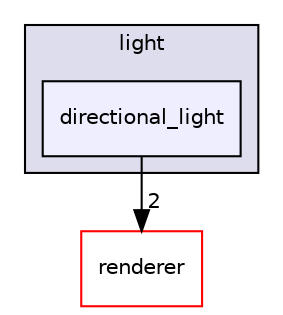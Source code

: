 digraph "C:/Users/jonas_l6e3q/Desktop/GraphicEngine/Src/scene/light/directional_light" {
  bgcolor=transparent;
  compound=true
  node [ fontsize="10", fontname="Helvetica"];
  edge [ labelfontsize="10", labelfontname="Helvetica"];
  subgraph clusterdir_304cee0d91ef55ef513181981b3dcb04 {
    graph [ bgcolor="#ddddee", pencolor="black", label="light" fontname="Helvetica", fontsize="10", URL="dir_304cee0d91ef55ef513181981b3dcb04.html"]
  dir_07764d5c3cae026b07fa6e63e8ad29fc [shape=box, label="directional_light", style="filled", fillcolor="#eeeeff", pencolor="black", URL="dir_07764d5c3cae026b07fa6e63e8ad29fc.html"];
  }
  dir_110bf15beb781d7cd423359a55b6cfac [shape=box label="renderer" color="red" URL="dir_110bf15beb781d7cd423359a55b6cfac.html"];
  dir_07764d5c3cae026b07fa6e63e8ad29fc->dir_110bf15beb781d7cd423359a55b6cfac [headlabel="2", labeldistance=1.5 headhref="dir_000013_000006.html"];
}
